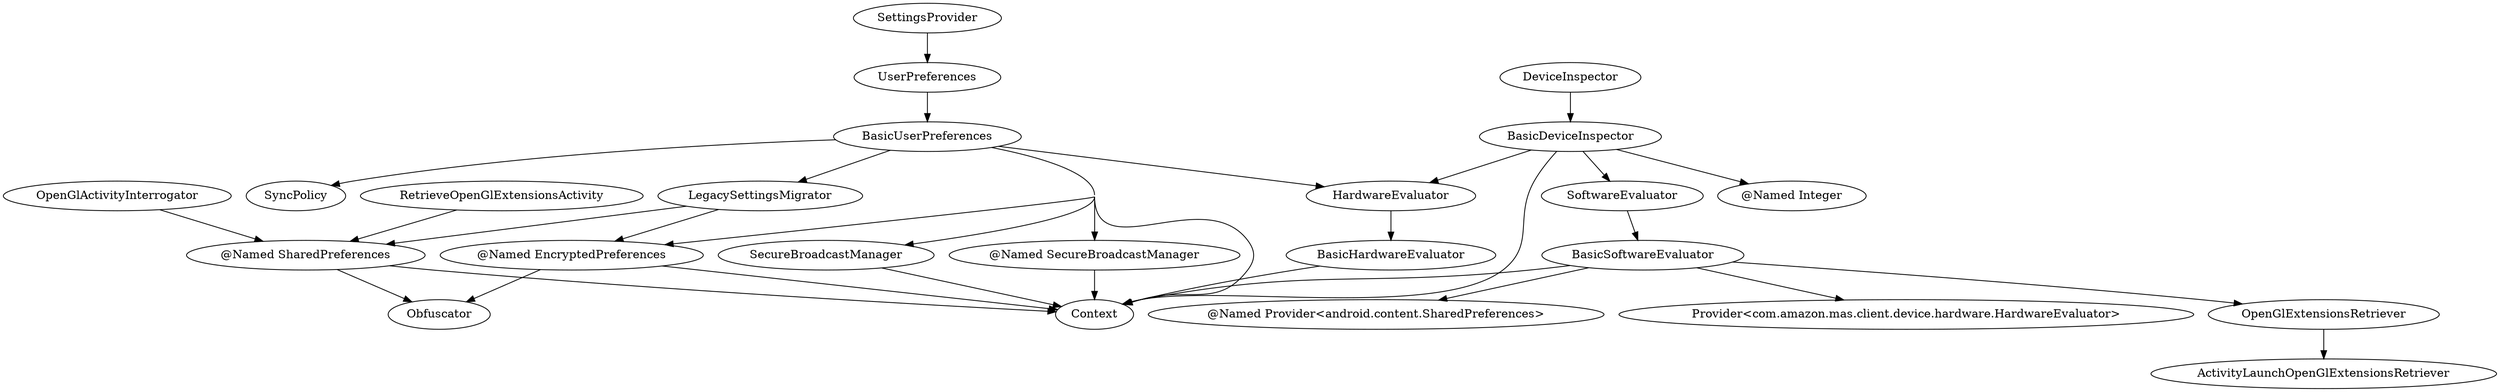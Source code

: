 digraph G1 {
  concentrate = true;
  n2 [label="@Named EncryptedPreferences"];
  n2 -> Context;
  n2 -> Obfuscator;
  n3 [label="@Named SecureBroadcastManager"];
  n3 -> Context;
  n4 [label="@Named SharedPreferences"];
  n4 -> Context;
  n4 -> Obfuscator;
  n5 [label="@Named Integer"];
  BasicDeviceInspector -> n5;
  BasicDeviceInspector -> Context;
  BasicDeviceInspector -> HardwareEvaluator;
  BasicDeviceInspector -> SoftwareEvaluator;
  BasicHardwareEvaluator -> Context;
  n6 [label="@Named Provider<android.content.SharedPreferences>"];
  BasicSoftwareEvaluator -> n6;
  n7 [label="Provider<com.amazon.mas.client.device.hardware.HardwareEvaluator>"];
  BasicSoftwareEvaluator -> n7;
  BasicSoftwareEvaluator -> Context;
  BasicSoftwareEvaluator -> OpenGlExtensionsRetriever;
  BasicUserPreferences -> SecureBroadcastManager;
  BasicUserPreferences -> LegacySettingsMigrator;
  BasicUserPreferences -> n3;
  BasicUserPreferences -> n2;
  BasicUserPreferences -> Context;
  BasicUserPreferences -> HardwareEvaluator;
  BasicUserPreferences -> SyncPolicy;
  DeviceInspector -> BasicDeviceInspector;
  HardwareEvaluator -> BasicHardwareEvaluator;
  LegacySettingsMigrator -> n4;
  LegacySettingsMigrator -> n2;
  OpenGlActivityInterrogator -> n4;
  OpenGlExtensionsRetriever -> ActivityLaunchOpenGlExtensionsRetriever;
  RetrieveOpenGlExtensionsActivity -> n4;
  SecureBroadcastManager -> Context;
  SettingsProvider -> UserPreferences;
  SoftwareEvaluator -> BasicSoftwareEvaluator;
  UserPreferences -> BasicUserPreferences;
}
